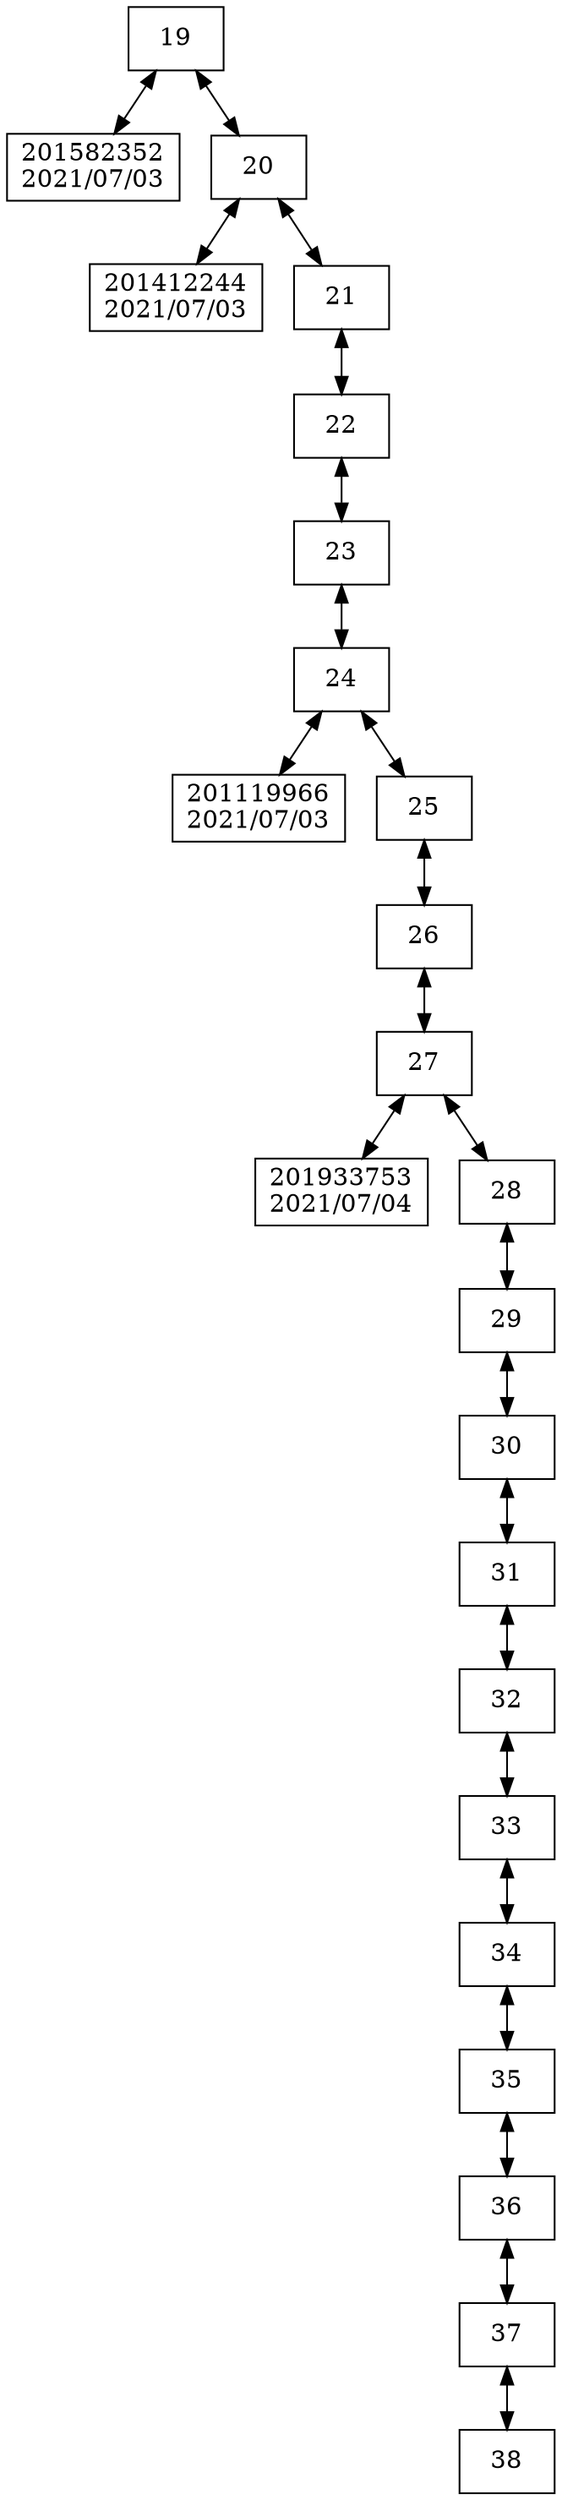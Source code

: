 digraph G{
 rankdir = TB; 
node [shape=box]; 
compound=true; 
"19"[label="19"];
"201582352"[label="201582352
2021/07/03"];
"20"[label="20"];
"201412244"[label="201412244
2021/07/03"];
"21"[label="21"];
"22"[label="22"];
"23"[label="23"];
"24"[label="24"];
"201119966"[label="201119966
2021/07/03"];
"25"[label="25"];
"26"[label="26"];
"27"[label="27"];
"201933753"[label="201933753
2021/07/04"];
"28"[label="28"];
"29"[label="29"];
"30"[label="30"];
"31"[label="31"];
"32"[label="32"];
"33"[label="33"];
"34"[label="34"];
"35"[label="35"];
"36"[label="36"];
"37"[label="37"];
"38"[label="38"];
"19" -> "201582352"[dir="both"];
"19" -> "20"[dir="both"];
"20" -> "201412244"[dir="both"];
"20" -> "21"[dir="both"];
"21" -> "22"[dir="both"];
"22" -> "23"[dir="both"];
"23" -> "24"[dir="both"];
"24" -> "201119966"[dir="both"];
"24" -> "25"[dir="both"];
"25" -> "26"[dir="both"];
"26" -> "27"[dir="both"];
"27" -> "201933753"[dir="both"];
"27" -> "28"[dir="both"];
"28" -> "29"[dir="both"];
"29" -> "30"[dir="both"];
"30" -> "31"[dir="both"];
"31" -> "32"[dir="both"];
"32" -> "33"[dir="both"];
"33" -> "34"[dir="both"];
"34" -> "35"[dir="both"];
"35" -> "36"[dir="both"];
"36" -> "37"[dir="both"];
"37" -> "38"[dir="both"];

}


